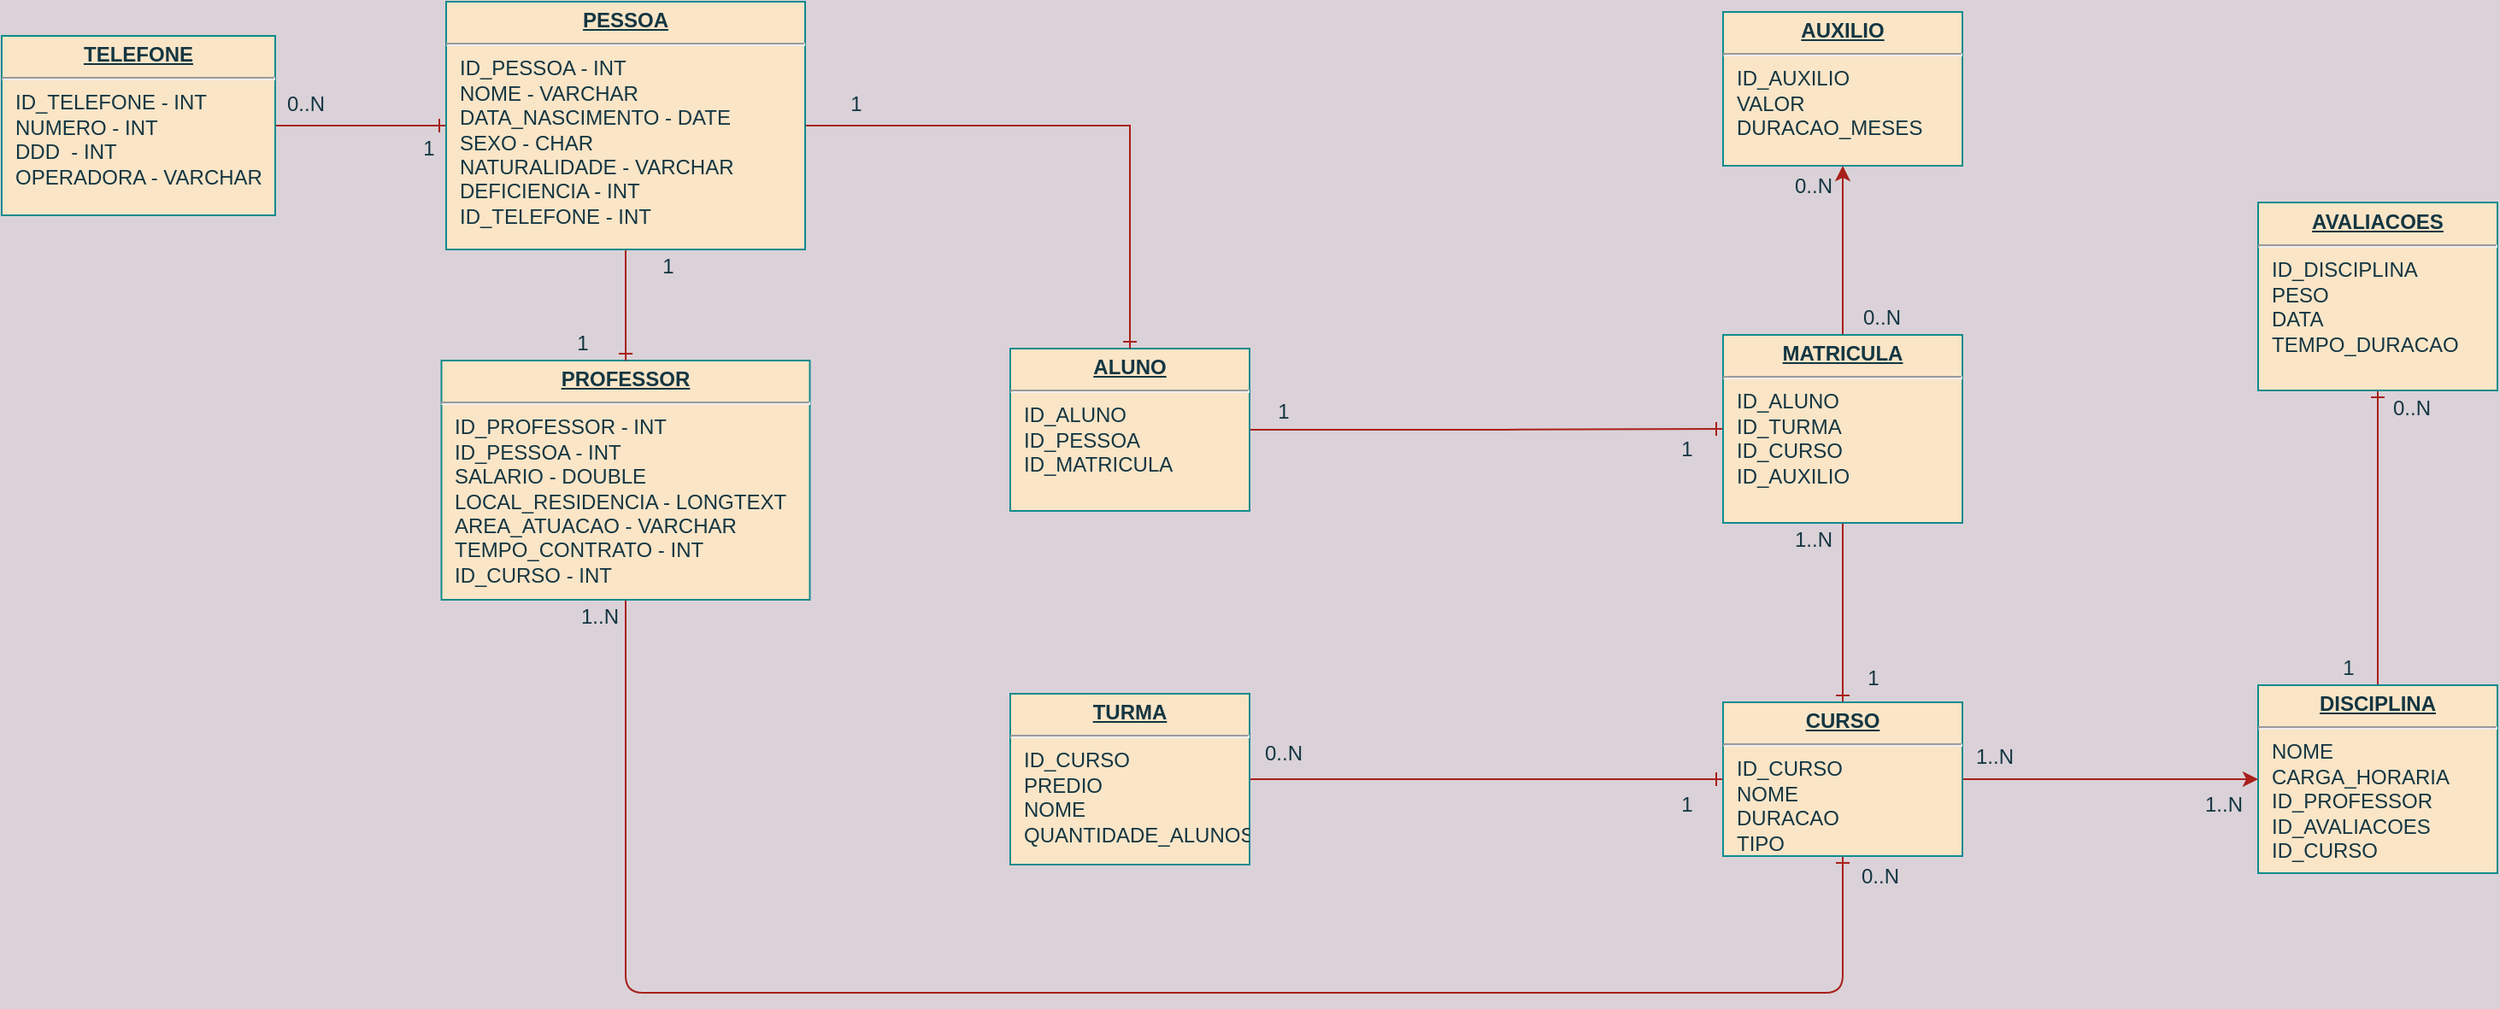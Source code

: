 <mxfile version="13.6.2" type="github">
  <diagram name="Page-1" id="a7904f86-f2b4-8e86-fa97-74104820619b">
    <mxGraphModel dx="1968" dy="1371" grid="1" gridSize="10" guides="1" tooltips="1" connect="1" arrows="1" fold="1" page="1" pageScale="1" pageWidth="1100" pageHeight="850" background="#DAD2D8" math="0" shadow="0">
      <root>
        <mxCell id="0" />
        <mxCell id="1" parent="0" />
        <mxCell id="0Q8-2HvOV_y8AgUFKGR--30" style="edgeStyle=orthogonalEdgeStyle;curved=0;rounded=1;sketch=0;orthogonalLoop=1;jettySize=auto;html=1;exitX=0.5;exitY=0;exitDx=0;exitDy=0;entryX=0.5;entryY=1;entryDx=0;entryDy=0;endArrow=ERone;endFill=0;strokeColor=#A8201A;fillColor=#FAE5C7;fontColor=#143642;" parent="1" source="24794b860abc3c2d-1" target="24794b860abc3c2d-16" edge="1">
          <mxGeometry relative="1" as="geometry" />
        </mxCell>
        <mxCell id="24794b860abc3c2d-1" value="&lt;p style=&quot;margin: 0px ; margin-top: 4px ; text-align: center ; text-decoration: underline&quot;&gt;&lt;b&gt;DISCIPLINA&lt;/b&gt;&lt;/p&gt;&lt;hr&gt;&lt;p style=&quot;margin: 0px ; margin-left: 8px&quot;&gt;NOME&lt;/p&gt;&lt;p style=&quot;margin: 0px ; margin-left: 8px&quot;&gt;CARGA_HORARIA&lt;/p&gt;&lt;p style=&quot;margin: 0px ; margin-left: 8px&quot;&gt;ID_PROFESSOR&lt;/p&gt;&lt;p style=&quot;margin: 0px ; margin-left: 8px&quot;&gt;ID_AVALIACOES&lt;/p&gt;&lt;p style=&quot;margin: 0px ; margin-left: 8px&quot;&gt;ID_CURSO&lt;/p&gt;&lt;p style=&quot;margin: 0px ; margin-left: 8px&quot;&gt;&lt;br&gt;&lt;/p&gt;" style="verticalAlign=top;align=left;overflow=fill;fontSize=12;fontFamily=Helvetica;html=1;rounded=0;shadow=0;comic=0;labelBackgroundColor=none;strokeWidth=1;fillColor=#FAE5C7;strokeColor=#0F8B8D;fontColor=#143642;" parent="1" vertex="1">
          <mxGeometry x="1090" y="350" width="140" height="110" as="geometry" />
        </mxCell>
        <mxCell id="24794b860abc3c2d-16" value="&lt;p style=&quot;margin: 0px ; margin-top: 4px ; text-align: center ; text-decoration: underline&quot;&gt;&lt;b&gt;AVALIACOES&lt;/b&gt;&lt;/p&gt;&lt;hr&gt;&lt;p style=&quot;margin: 0px ; margin-left: 8px&quot;&gt;ID_DISCIPLINA&lt;/p&gt;&lt;p style=&quot;margin: 0px ; margin-left: 8px&quot;&gt;PESO&lt;/p&gt;&lt;p style=&quot;margin: 0px ; margin-left: 8px&quot;&gt;DATA&lt;/p&gt;&lt;p style=&quot;margin: 0px ; margin-left: 8px&quot;&gt;TEMPO_DURACAO&lt;/p&gt;" style="verticalAlign=top;align=left;overflow=fill;fontSize=12;fontFamily=Helvetica;html=1;rounded=0;shadow=0;comic=0;labelBackgroundColor=none;strokeWidth=1;fillColor=#FAE5C7;strokeColor=#0F8B8D;fontColor=#143642;" parent="1" vertex="1">
          <mxGeometry x="1090" y="67.5" width="140" height="110" as="geometry" />
        </mxCell>
        <mxCell id="0Q8-2HvOV_y8AgUFKGR--15" style="edgeStyle=orthogonalEdgeStyle;curved=0;rounded=1;sketch=0;orthogonalLoop=1;jettySize=auto;html=1;exitX=0.5;exitY=1;exitDx=0;exitDy=0;entryX=0.5;entryY=1;entryDx=0;entryDy=0;endArrow=ERone;endFill=0;strokeColor=#A8201A;fillColor=#FAE5C7;fontColor=#143642;" parent="1" source="24794b860abc3c2d-17" target="7qtSGjJz4Z0lAGDXSFFb-3" edge="1">
          <mxGeometry relative="1" as="geometry">
            <Array as="points">
              <mxPoint x="135" y="530" />
              <mxPoint x="847" y="530" />
            </Array>
          </mxGeometry>
        </mxCell>
        <mxCell id="24794b860abc3c2d-17" value="&lt;p style=&quot;margin: 0px ; margin-top: 4px ; text-align: center ; text-decoration: underline&quot;&gt;&lt;b&gt;PROFESSOR&lt;/b&gt;&lt;/p&gt;&lt;hr&gt;&lt;p style=&quot;margin: 0px ; margin-left: 8px&quot;&gt;ID_PROFESSOR - INT&lt;/p&gt;&lt;p style=&quot;margin: 0px ; margin-left: 8px&quot;&gt;ID_PESSOA - INT&lt;/p&gt;&lt;p style=&quot;margin: 0px 0px 0px 8px&quot;&gt;SALARIO - DOUBLE&lt;/p&gt;&lt;p style=&quot;margin: 0px 0px 0px 8px&quot;&gt;LOCAL_RESIDENCIA - LONGTEXT&lt;/p&gt;&lt;p style=&quot;margin: 0px 0px 0px 8px&quot;&gt;AREA_ATUACAO - VARCHAR&lt;/p&gt;&lt;p style=&quot;margin: 0px 0px 0px 8px&quot;&gt;TEMPO_CONTRATO - INT&lt;/p&gt;&lt;p style=&quot;margin: 0px 0px 0px 8px&quot;&gt;ID_CURSO - INT&lt;/p&gt;" style="verticalAlign=top;align=left;overflow=fill;fontSize=12;fontFamily=Helvetica;html=1;rounded=0;shadow=0;comic=0;labelBackgroundColor=none;strokeWidth=1;fillColor=#FAE5C7;strokeColor=#0F8B8D;fontColor=#143642;" parent="1" vertex="1">
          <mxGeometry x="27.25" y="160" width="215.5" height="140" as="geometry" />
        </mxCell>
        <mxCell id="0Q8-2HvOV_y8AgUFKGR--10" style="edgeStyle=none;rounded=1;sketch=0;orthogonalLoop=1;jettySize=auto;html=1;exitX=1;exitY=0.5;exitDx=0;exitDy=0;entryX=0;entryY=0.5;entryDx=0;entryDy=0;strokeColor=#A8201A;fillColor=#FAE5C7;fontColor=#143642;labelBackgroundColor=#DAD2D8;endArrow=ERone;endFill=0;" parent="1" source="24794b860abc3c2d-18" target="24794b860abc3c2d-23" edge="1">
          <mxGeometry relative="1" as="geometry" />
        </mxCell>
        <mxCell id="24794b860abc3c2d-18" value="&lt;p style=&quot;margin: 0px ; margin-top: 4px ; text-align: center ; text-decoration: underline&quot;&gt;&lt;b&gt;TELEFONE&lt;/b&gt;&lt;/p&gt;&lt;hr&gt;&lt;p style=&quot;margin: 0px ; margin-left: 8px&quot;&gt;ID_TELEFONE - INT&lt;/p&gt;&lt;p style=&quot;margin: 0px ; margin-left: 8px&quot;&gt;NUMERO - INT&lt;/p&gt;&lt;p style=&quot;margin: 0px ; margin-left: 8px&quot;&gt;DDD&amp;nbsp; - INT&lt;/p&gt;&lt;p style=&quot;margin: 0px ; margin-left: 8px&quot;&gt;OPERADORA - VARCHAR&lt;/p&gt;" style="verticalAlign=top;align=left;overflow=fill;fontSize=12;fontFamily=Helvetica;html=1;rounded=0;shadow=0;comic=0;labelBackgroundColor=none;strokeWidth=1;fillColor=#FAE5C7;strokeColor=#0F8B8D;fontColor=#143642;" parent="1" vertex="1">
          <mxGeometry x="-230" y="-30" width="160" height="105" as="geometry" />
        </mxCell>
        <mxCell id="0Q8-2HvOV_y8AgUFKGR--27" style="edgeStyle=orthogonalEdgeStyle;curved=0;rounded=1;sketch=0;orthogonalLoop=1;jettySize=auto;html=1;exitX=1;exitY=0.5;exitDx=0;exitDy=0;entryX=0;entryY=0.5;entryDx=0;entryDy=0;endArrow=ERone;endFill=0;strokeColor=#A8201A;fillColor=#FAE5C7;fontColor=#143642;" parent="1" source="24794b860abc3c2d-19" target="24794b860abc3c2d-26" edge="1">
          <mxGeometry relative="1" as="geometry" />
        </mxCell>
        <mxCell id="24794b860abc3c2d-19" value="&lt;p style=&quot;margin: 0px ; margin-top: 4px ; text-align: center ; text-decoration: underline&quot;&gt;&lt;b&gt;ALUNO&lt;/b&gt;&lt;/p&gt;&lt;hr&gt;&lt;p style=&quot;margin: 0px ; margin-left: 8px&quot;&gt;ID_ALUNO&lt;/p&gt;&lt;p style=&quot;margin: 0px ; margin-left: 8px&quot;&gt;ID_PESSOA&lt;/p&gt;&lt;p style=&quot;margin: 0px ; margin-left: 8px&quot;&gt;ID_MATRICULA&lt;/p&gt;&lt;p style=&quot;margin: 0px ; margin-left: 8px&quot;&gt;&lt;br&gt;&lt;/p&gt;" style="verticalAlign=top;align=left;overflow=fill;fontSize=12;fontFamily=Helvetica;html=1;rounded=0;shadow=0;comic=0;labelBackgroundColor=none;strokeWidth=1;fillColor=#FAE5C7;strokeColor=#0F8B8D;fontColor=#143642;" parent="1" vertex="1">
          <mxGeometry x="360" y="153" width="140" height="95" as="geometry" />
        </mxCell>
        <mxCell id="7qtSGjJz4Z0lAGDXSFFb-4" style="edgeStyle=orthogonalEdgeStyle;rounded=0;orthogonalLoop=1;jettySize=auto;html=1;exitX=1;exitY=0.5;exitDx=0;exitDy=0;entryX=0.5;entryY=0;entryDx=0;entryDy=0;strokeColor=#A8201A;fontColor=#143642;labelBackgroundColor=#DAD2D8;endArrow=ERone;endFill=0;" parent="1" source="24794b860abc3c2d-23" target="24794b860abc3c2d-19" edge="1">
          <mxGeometry relative="1" as="geometry" />
        </mxCell>
        <mxCell id="0Q8-2HvOV_y8AgUFKGR--7" style="edgeStyle=orthogonalEdgeStyle;rounded=0;orthogonalLoop=1;jettySize=auto;html=1;exitX=0.5;exitY=1;exitDx=0;exitDy=0;strokeColor=#A8201A;fontColor=#143642;labelBackgroundColor=#DAD2D8;endArrow=ERone;endFill=0;" parent="1" source="24794b860abc3c2d-23" target="24794b860abc3c2d-17" edge="1">
          <mxGeometry relative="1" as="geometry" />
        </mxCell>
        <mxCell id="24794b860abc3c2d-23" value="&lt;p style=&quot;margin: 0px ; margin-top: 4px ; text-align: center ; text-decoration: underline&quot;&gt;&lt;b&gt;PESSOA&lt;/b&gt;&lt;/p&gt;&lt;hr&gt;&lt;p style=&quot;margin: 0px ; margin-left: 8px&quot;&gt;ID_PESSOA - INT&lt;/p&gt;&lt;p style=&quot;margin: 0px ; margin-left: 8px&quot;&gt;NOME - VARCHAR&lt;/p&gt;&lt;p style=&quot;margin: 0px ; margin-left: 8px&quot;&gt;DATA_NASCIMENTO - DATE&lt;/p&gt;&lt;p style=&quot;margin: 0px ; margin-left: 8px&quot;&gt;SEXO - CHAR&lt;/p&gt;&lt;p style=&quot;margin: 0px ; margin-left: 8px&quot;&gt;NATURALIDADE - VARCHAR&lt;/p&gt;&lt;p style=&quot;margin: 0px ; margin-left: 8px&quot;&gt;DEFICIENCIA - INT&lt;/p&gt;&lt;p style=&quot;margin: 0px ; margin-left: 8px&quot;&gt;ID_TELEFONE - INT&lt;/p&gt;" style="verticalAlign=top;align=left;overflow=fill;fontSize=12;fontFamily=Helvetica;html=1;rounded=0;shadow=0;comic=0;labelBackgroundColor=none;strokeWidth=1;fillColor=#FAE5C7;strokeColor=#0F8B8D;fontColor=#143642;" parent="1" vertex="1">
          <mxGeometry x="30" y="-50" width="210" height="145" as="geometry" />
        </mxCell>
        <mxCell id="7qtSGjJz4Z0lAGDXSFFb-12" style="edgeStyle=orthogonalEdgeStyle;rounded=0;orthogonalLoop=1;jettySize=auto;html=1;exitX=0.5;exitY=0;exitDx=0;exitDy=0;entryX=0.5;entryY=1;entryDx=0;entryDy=0;strokeColor=#A8201A;fontColor=#143642;labelBackgroundColor=#DAD2D8;" parent="1" source="24794b860abc3c2d-26" target="7qtSGjJz4Z0lAGDXSFFb-11" edge="1">
          <mxGeometry relative="1" as="geometry" />
        </mxCell>
        <mxCell id="0Q8-2HvOV_y8AgUFKGR--3" style="edgeStyle=orthogonalEdgeStyle;rounded=0;orthogonalLoop=1;jettySize=auto;html=1;exitX=0.5;exitY=1;exitDx=0;exitDy=0;strokeColor=#A8201A;fontColor=#143642;labelBackgroundColor=#DAD2D8;endArrow=ERone;endFill=0;" parent="1" source="24794b860abc3c2d-26" target="7qtSGjJz4Z0lAGDXSFFb-3" edge="1">
          <mxGeometry relative="1" as="geometry" />
        </mxCell>
        <mxCell id="24794b860abc3c2d-26" value="&lt;p style=&quot;margin: 0px ; margin-top: 4px ; text-align: center ; text-decoration: underline&quot;&gt;&lt;b&gt;MATRICULA&lt;/b&gt;&lt;/p&gt;&lt;hr&gt;&lt;p style=&quot;margin: 0px ; margin-left: 8px&quot;&gt;ID_ALUNO&lt;br&gt;ID_TURMA&lt;br&gt;ID_CURSO&lt;/p&gt;&lt;p style=&quot;margin: 0px ; margin-left: 8px&quot;&gt;ID_AUXILIO&lt;/p&gt;" style="verticalAlign=top;align=left;overflow=fill;fontSize=12;fontFamily=Helvetica;html=1;rounded=0;shadow=0;comic=0;labelBackgroundColor=none;strokeWidth=1;fillColor=#FAE5C7;strokeColor=#0F8B8D;fontColor=#143642;" parent="1" vertex="1">
          <mxGeometry x="777" y="145" width="140" height="110" as="geometry" />
        </mxCell>
        <mxCell id="0Q8-2HvOV_y8AgUFKGR--2" style="edgeStyle=orthogonalEdgeStyle;rounded=0;orthogonalLoop=1;jettySize=auto;html=1;exitX=1;exitY=0.5;exitDx=0;exitDy=0;entryX=0;entryY=0.5;entryDx=0;entryDy=0;strokeColor=#A8201A;fontColor=#143642;labelBackgroundColor=#DAD2D8;endArrow=ERone;endFill=0;" parent="1" source="24794b860abc3c2d-29" target="7qtSGjJz4Z0lAGDXSFFb-3" edge="1">
          <mxGeometry relative="1" as="geometry" />
        </mxCell>
        <mxCell id="24794b860abc3c2d-29" value="&lt;p style=&quot;margin: 0px ; margin-top: 4px ; text-align: center ; text-decoration: underline&quot;&gt;&lt;b&gt;TURMA&lt;/b&gt;&lt;/p&gt;&lt;hr&gt;&lt;p style=&quot;margin: 0px ; margin-left: 8px&quot;&gt;ID_CURSO&lt;/p&gt;&lt;p style=&quot;margin: 0px ; margin-left: 8px&quot;&gt;PREDIO&lt;/p&gt;&lt;p style=&quot;margin: 0px ; margin-left: 8px&quot;&gt;NOME&lt;/p&gt;&lt;p style=&quot;margin: 0px ; margin-left: 8px&quot;&gt;QUANTIDADE_ALUNOS&lt;/p&gt;&lt;p style=&quot;margin: 0px ; margin-left: 8px&quot;&gt;&lt;br&gt;&lt;/p&gt;" style="verticalAlign=top;align=left;overflow=fill;fontSize=12;fontFamily=Helvetica;html=1;rounded=0;shadow=0;comic=0;labelBackgroundColor=none;strokeWidth=1;fillColor=#FAE5C7;strokeColor=#0F8B8D;fontColor=#143642;" parent="1" vertex="1">
          <mxGeometry x="360" y="355" width="140" height="100" as="geometry" />
        </mxCell>
        <mxCell id="0Q8-2HvOV_y8AgUFKGR--4" style="edgeStyle=orthogonalEdgeStyle;rounded=0;orthogonalLoop=1;jettySize=auto;html=1;exitX=1;exitY=0.5;exitDx=0;exitDy=0;entryX=0;entryY=0.5;entryDx=0;entryDy=0;strokeColor=#A8201A;fontColor=#143642;labelBackgroundColor=#DAD2D8;" parent="1" source="7qtSGjJz4Z0lAGDXSFFb-3" target="24794b860abc3c2d-1" edge="1">
          <mxGeometry relative="1" as="geometry" />
        </mxCell>
        <mxCell id="7qtSGjJz4Z0lAGDXSFFb-3" value="&lt;p style=&quot;margin: 0px ; margin-top: 4px ; text-align: center ; text-decoration: underline&quot;&gt;&lt;b&gt;CURSO&lt;/b&gt;&lt;/p&gt;&lt;hr&gt;&lt;p style=&quot;margin: 0px ; margin-left: 8px&quot;&gt;ID_CURSO&lt;/p&gt;&lt;p style=&quot;margin: 0px ; margin-left: 8px&quot;&gt;NOME&lt;/p&gt;&lt;p style=&quot;margin: 0px ; margin-left: 8px&quot;&gt;DURACAO&lt;/p&gt;&lt;p style=&quot;margin: 0px ; margin-left: 8px&quot;&gt;TIPO&lt;/p&gt;" style="verticalAlign=top;align=left;overflow=fill;fontSize=12;fontFamily=Helvetica;html=1;rounded=0;shadow=0;comic=0;labelBackgroundColor=none;strokeWidth=1;fillColor=#FAE5C7;strokeColor=#0F8B8D;fontColor=#143642;" parent="1" vertex="1">
          <mxGeometry x="777" y="360" width="140" height="90" as="geometry" />
        </mxCell>
        <mxCell id="7qtSGjJz4Z0lAGDXSFFb-11" value="&lt;p style=&quot;margin: 0px ; margin-top: 4px ; text-align: center ; text-decoration: underline&quot;&gt;&lt;b&gt;AUXILIO&lt;/b&gt;&lt;/p&gt;&lt;hr&gt;&lt;p style=&quot;margin: 0px ; margin-left: 8px&quot;&gt;ID_AUXILIO&lt;br&gt;VALOR&lt;/p&gt;&lt;p style=&quot;margin: 0px ; margin-left: 8px&quot;&gt;DURACAO_MESES&lt;/p&gt;&lt;p style=&quot;margin: 0px ; margin-left: 8px&quot;&gt;&lt;br&gt;&lt;/p&gt;&lt;p style=&quot;margin: 0px ; margin-left: 8px&quot;&gt;&lt;br&gt;&lt;/p&gt;" style="verticalAlign=top;align=left;overflow=fill;fontSize=12;fontFamily=Helvetica;html=1;rounded=0;shadow=0;comic=0;labelBackgroundColor=none;strokeWidth=1;fillColor=#FAE5C7;strokeColor=#0F8B8D;fontColor=#143642;" parent="1" vertex="1">
          <mxGeometry x="777" y="-44" width="140" height="90" as="geometry" />
        </mxCell>
        <mxCell id="0Q8-2HvOV_y8AgUFKGR--5" style="edgeStyle=orthogonalEdgeStyle;rounded=0;orthogonalLoop=1;jettySize=auto;html=1;exitX=0.5;exitY=1;exitDx=0;exitDy=0;strokeColor=#A8201A;fontColor=#143642;labelBackgroundColor=#DAD2D8;" parent="1" source="24794b860abc3c2d-1" target="24794b860abc3c2d-1" edge="1">
          <mxGeometry relative="1" as="geometry" />
        </mxCell>
        <mxCell id="0Q8-2HvOV_y8AgUFKGR--8" value="0..N" style="text;html=1;strokeColor=none;fillColor=none;align=center;verticalAlign=middle;whiteSpace=wrap;rounded=0;fontColor=#143642;" parent="1" vertex="1">
          <mxGeometry x="-72" width="40" height="20" as="geometry" />
        </mxCell>
        <mxCell id="0Q8-2HvOV_y8AgUFKGR--9" value="1" style="text;html=1;strokeColor=none;fillColor=none;align=center;verticalAlign=middle;whiteSpace=wrap;rounded=0;fontColor=#143642;" parent="1" vertex="1">
          <mxGeometry y="26" width="40" height="20" as="geometry" />
        </mxCell>
        <mxCell id="0Q8-2HvOV_y8AgUFKGR--12" value="1" style="text;html=1;strokeColor=none;fillColor=none;align=center;verticalAlign=middle;whiteSpace=wrap;rounded=0;fontColor=#143642;" parent="1" vertex="1">
          <mxGeometry x="90" y="140" width="40" height="20" as="geometry" />
        </mxCell>
        <mxCell id="0Q8-2HvOV_y8AgUFKGR--13" value="1&lt;span style=&quot;color: rgba(0 , 0 , 0 , 0) ; font-family: monospace ; font-size: 0px&quot;&gt;%3CmxGraphModel%3E%3Croot%3E%3CmxCell%20id%3D%220%22%2F%3E%3CmxCell%20id%3D%221%22%20parent%3D%220%22%2F%3E%3CmxCell%20id%3D%222%22%20value%3D%22N%22%20style%3D%22text%3Bhtml%3D1%3BstrokeColor%3Dnone%3BfillColor%3Dnone%3Balign%3Dcenter%3BverticalAlign%3Dmiddle%3BwhiteSpace%3Dwrap%3Brounded%3D0%3BfontColor%3D%23143642%3B%22%20vertex%3D%221%22%20parent%3D%221%22%3E%3CmxGeometry%20x%3D%22-70%22%20width%3D%2240%22%20height%3D%2220%22%20as%3D%22geometry%22%2F%3E%3C%2FmxCell%3E%3C%2Froot%3E%3C%2FmxGraphModel%3E&lt;/span&gt;" style="text;html=1;strokeColor=none;fillColor=none;align=center;verticalAlign=middle;whiteSpace=wrap;rounded=0;fontColor=#143642;" parent="1" vertex="1">
          <mxGeometry x="140" y="95" width="40" height="20" as="geometry" />
        </mxCell>
        <mxCell id="0Q8-2HvOV_y8AgUFKGR--18" value="1&lt;span style=&quot;color: rgba(0 , 0 , 0 , 0) ; font-family: monospace ; font-size: 0px&quot;&gt;%3CmxGraphModel%3E%3Croot%3E%3CmxCell%20id%3D%220%22%2F%3E%3CmxCell%20id%3D%221%22%20parent%3D%220%22%2F%3E%3CmxCell%20id%3D%222%22%20value%3D%22N%22%20style%3D%22text%3Bhtml%3D1%3BstrokeColor%3Dnone%3BfillColor%3Dnone%3Balign%3Dcenter%3BverticalAlign%3Dmiddle%3BwhiteSpace%3Dwrap%3Brounded%3D0%3BfontColor%3D%23143642%3B%22%20vertex%3D%221%22%20parent%3D%221%22%3E%3CmxGeometry%20x%3D%22-70%22%20width%3D%2240%22%20height%3D%2220%22%20as%3D%22geometry%22%2F%3E%3C%2FmxCell%3E%3C%2Froot%3E%3C%2FmxGraphModel%3E&lt;/span&gt;" style="text;html=1;strokeColor=none;fillColor=none;align=center;verticalAlign=middle;whiteSpace=wrap;rounded=0;fontColor=#143642;" parent="1" vertex="1">
          <mxGeometry x="250" width="40" height="20" as="geometry" />
        </mxCell>
        <mxCell id="0Q8-2HvOV_y8AgUFKGR--25" value="1" style="text;html=1;strokeColor=none;fillColor=none;align=center;verticalAlign=middle;whiteSpace=wrap;rounded=0;fontColor=#143642;" parent="1" vertex="1">
          <mxGeometry x="736" y="202" width="40" height="20" as="geometry" />
        </mxCell>
        <mxCell id="0Q8-2HvOV_y8AgUFKGR--26" value="1" style="text;html=1;strokeColor=none;fillColor=none;align=center;verticalAlign=middle;whiteSpace=wrap;rounded=0;fontColor=#143642;" parent="1" vertex="1">
          <mxGeometry x="500" y="180" width="40" height="20" as="geometry" />
        </mxCell>
        <mxCell id="0Q8-2HvOV_y8AgUFKGR--28" value="0..N" style="text;html=1;strokeColor=none;fillColor=none;align=center;verticalAlign=middle;whiteSpace=wrap;rounded=0;fontColor=#143642;" parent="1" vertex="1">
          <mxGeometry x="500" y="380" width="40" height="20" as="geometry" />
        </mxCell>
        <mxCell id="0Q8-2HvOV_y8AgUFKGR--29" value="1" style="text;html=1;strokeColor=none;fillColor=none;align=center;verticalAlign=middle;whiteSpace=wrap;rounded=0;fontColor=#143642;" parent="1" vertex="1">
          <mxGeometry x="736" y="410" width="40" height="20" as="geometry" />
        </mxCell>
        <mxCell id="0Q8-2HvOV_y8AgUFKGR--31" value="1..N&lt;span style=&quot;color: rgba(0 , 0 , 0 , 0) ; font-family: monospace ; font-size: 0px&quot;&gt;%3CmxGraphModel%3E%3Croot%3E%3CmxCell%20id%3D%220%22%2F%3E%3CmxCell%20id%3D%221%22%20parent%3D%220%22%2F%3E%3CmxCell%20id%3D%222%22%20value%3D%221%22%20style%3D%22text%3Bhtml%3D1%3BstrokeColor%3Dnone%3BfillColor%3Dnone%3Balign%3Dcenter%3BverticalAlign%3Dmiddle%3BwhiteSpace%3Dwrap%3Brounded%3D0%3BfontColor%3D%23143642%3B%22%20vertex%3D%221%22%20parent%3D%221%22%3E%3CmxGeometry%20x%3D%22500%22%20y%3D%22180%22%20width%3D%2240%22%20height%3D%2220%22%20as%3D%22geometry%22%2F%3E%3C%2FmxCell%3E%3C%2Froot%3E%3C%2FmxGraphModel%3E&lt;/span&gt;" style="text;html=1;strokeColor=none;fillColor=none;align=center;verticalAlign=middle;whiteSpace=wrap;rounded=0;fontColor=#143642;" parent="1" vertex="1">
          <mxGeometry x="1050" y="410" width="40" height="20" as="geometry" />
        </mxCell>
        <mxCell id="0Q8-2HvOV_y8AgUFKGR--32" value="1..N" style="text;html=1;strokeColor=none;fillColor=none;align=center;verticalAlign=middle;whiteSpace=wrap;rounded=0;fontColor=#143642;" parent="1" vertex="1">
          <mxGeometry x="916" y="382" width="40" height="20" as="geometry" />
        </mxCell>
        <mxCell id="0Q8-2HvOV_y8AgUFKGR--33" value="0..N" style="text;html=1;strokeColor=none;fillColor=none;align=center;verticalAlign=middle;whiteSpace=wrap;rounded=0;fontColor=#143642;" parent="1" vertex="1">
          <mxGeometry x="1160" y="177.5" width="40" height="20" as="geometry" />
        </mxCell>
        <mxCell id="0Q8-2HvOV_y8AgUFKGR--34" value="1" style="text;html=1;strokeColor=none;fillColor=none;align=center;verticalAlign=middle;whiteSpace=wrap;rounded=0;fontColor=#143642;" parent="1" vertex="1">
          <mxGeometry x="1123" y="330" width="40" height="20" as="geometry" />
        </mxCell>
        <mxCell id="0Q8-2HvOV_y8AgUFKGR--35" value="0..N" style="text;html=1;strokeColor=none;fillColor=none;align=center;verticalAlign=middle;whiteSpace=wrap;rounded=0;fontColor=#143642;" parent="1" vertex="1">
          <mxGeometry x="810" y="47.5" width="40" height="20" as="geometry" />
        </mxCell>
        <mxCell id="0Q8-2HvOV_y8AgUFKGR--36" value="0..N" style="text;html=1;strokeColor=none;fillColor=none;align=center;verticalAlign=middle;whiteSpace=wrap;rounded=0;fontColor=#143642;" parent="1" vertex="1">
          <mxGeometry x="850" y="125" width="40" height="20" as="geometry" />
        </mxCell>
        <mxCell id="0Q8-2HvOV_y8AgUFKGR--37" value="0..N" style="text;html=1;strokeColor=none;fillColor=none;align=center;verticalAlign=middle;whiteSpace=wrap;rounded=0;fontColor=#143642;" parent="1" vertex="1">
          <mxGeometry x="849" y="452" width="40" height="20" as="geometry" />
        </mxCell>
        <mxCell id="0Q8-2HvOV_y8AgUFKGR--38" value="1..N" style="text;html=1;strokeColor=none;fillColor=none;align=center;verticalAlign=middle;whiteSpace=wrap;rounded=0;fontColor=#143642;" parent="1" vertex="1">
          <mxGeometry x="100" y="300" width="40" height="20" as="geometry" />
        </mxCell>
        <mxCell id="0Q8-2HvOV_y8AgUFKGR--39" value="1..N" style="text;html=1;strokeColor=none;fillColor=none;align=center;verticalAlign=middle;whiteSpace=wrap;rounded=0;fontColor=#143642;" parent="1" vertex="1">
          <mxGeometry x="810" y="255" width="40" height="20" as="geometry" />
        </mxCell>
        <mxCell id="0Q8-2HvOV_y8AgUFKGR--40" value="1" style="text;html=1;strokeColor=none;fillColor=none;align=center;verticalAlign=middle;whiteSpace=wrap;rounded=0;fontColor=#143642;" parent="1" vertex="1">
          <mxGeometry x="845" y="336" width="40" height="20" as="geometry" />
        </mxCell>
      </root>
    </mxGraphModel>
  </diagram>
</mxfile>

